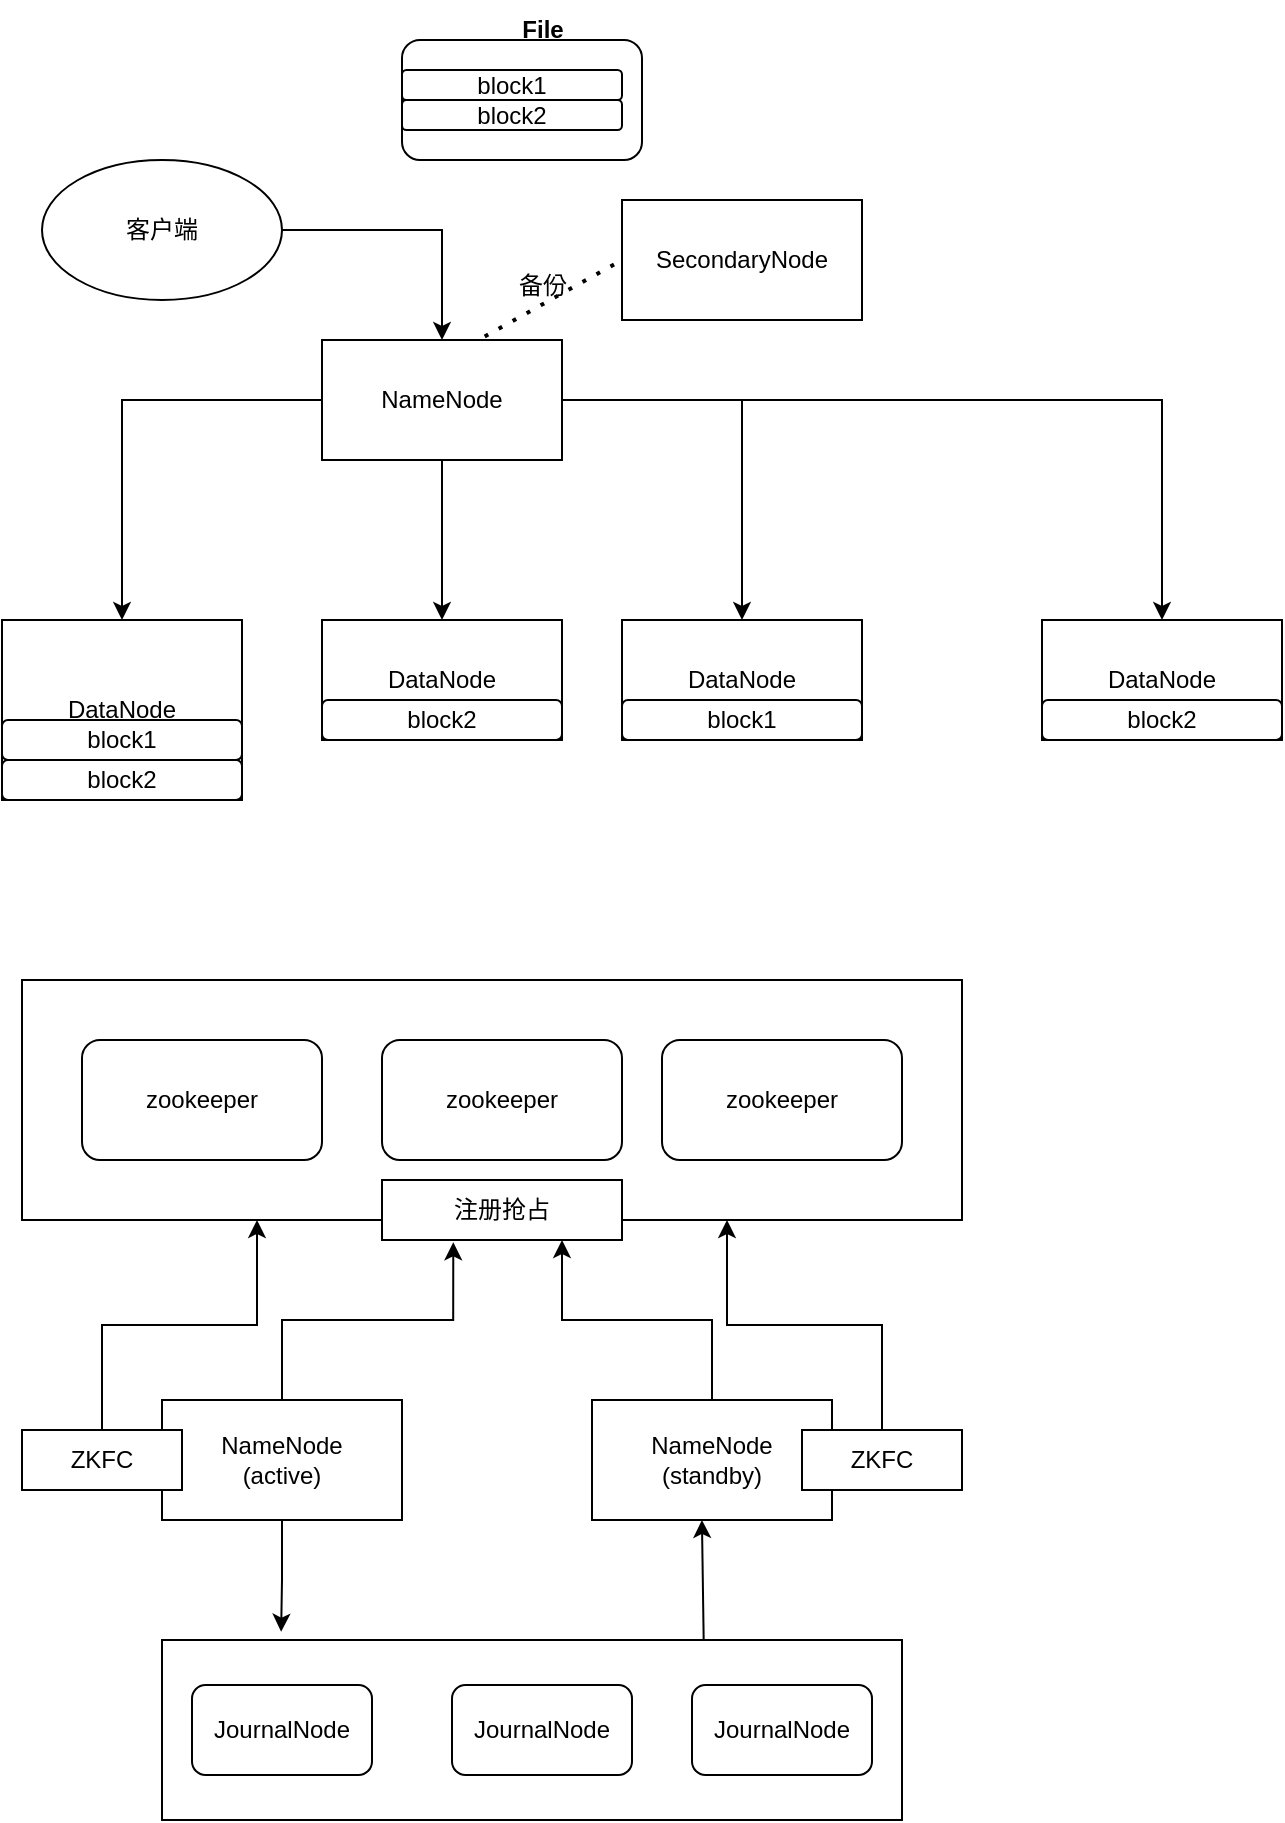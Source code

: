 <mxfile version="22.0.2" type="device">
  <diagram name="第 1 页" id="PqD0M3ohBbKeeJ4poitm">
    <mxGraphModel dx="1062" dy="731" grid="1" gridSize="10" guides="1" tooltips="1" connect="1" arrows="1" fold="1" page="1" pageScale="1" pageWidth="827" pageHeight="1169" math="0" shadow="0">
      <root>
        <mxCell id="0" />
        <mxCell id="1" parent="0" />
        <mxCell id="SmdbiA2ZQD-lJvDNntG4-9" style="edgeStyle=orthogonalEdgeStyle;rounded=0;orthogonalLoop=1;jettySize=auto;html=1;" edge="1" parent="1" source="SmdbiA2ZQD-lJvDNntG4-1" target="SmdbiA2ZQD-lJvDNntG4-2">
          <mxGeometry relative="1" as="geometry" />
        </mxCell>
        <mxCell id="SmdbiA2ZQD-lJvDNntG4-1" value="客户端" style="ellipse;whiteSpace=wrap;html=1;" vertex="1" parent="1">
          <mxGeometry x="70" y="210" width="120" height="70" as="geometry" />
        </mxCell>
        <mxCell id="SmdbiA2ZQD-lJvDNntG4-14" style="edgeStyle=orthogonalEdgeStyle;rounded=0;orthogonalLoop=1;jettySize=auto;html=1;entryX=0.5;entryY=0;entryDx=0;entryDy=0;" edge="1" parent="1" source="SmdbiA2ZQD-lJvDNntG4-2" target="SmdbiA2ZQD-lJvDNntG4-5">
          <mxGeometry relative="1" as="geometry" />
        </mxCell>
        <mxCell id="SmdbiA2ZQD-lJvDNntG4-15" style="edgeStyle=orthogonalEdgeStyle;rounded=0;orthogonalLoop=1;jettySize=auto;html=1;entryX=0.5;entryY=0;entryDx=0;entryDy=0;" edge="1" parent="1" source="SmdbiA2ZQD-lJvDNntG4-2" target="SmdbiA2ZQD-lJvDNntG4-6">
          <mxGeometry relative="1" as="geometry" />
        </mxCell>
        <mxCell id="SmdbiA2ZQD-lJvDNntG4-17" style="edgeStyle=orthogonalEdgeStyle;rounded=0;orthogonalLoop=1;jettySize=auto;html=1;entryX=0.5;entryY=0;entryDx=0;entryDy=0;" edge="1" parent="1" source="SmdbiA2ZQD-lJvDNntG4-2" target="SmdbiA2ZQD-lJvDNntG4-7">
          <mxGeometry relative="1" as="geometry">
            <mxPoint x="620" y="430" as="targetPoint" />
          </mxGeometry>
        </mxCell>
        <mxCell id="SmdbiA2ZQD-lJvDNntG4-18" style="edgeStyle=orthogonalEdgeStyle;rounded=0;orthogonalLoop=1;jettySize=auto;html=1;entryX=0.5;entryY=0;entryDx=0;entryDy=0;" edge="1" parent="1" source="SmdbiA2ZQD-lJvDNntG4-2" target="SmdbiA2ZQD-lJvDNntG4-8">
          <mxGeometry relative="1" as="geometry" />
        </mxCell>
        <mxCell id="SmdbiA2ZQD-lJvDNntG4-2" value="NameNode" style="rounded=0;whiteSpace=wrap;html=1;" vertex="1" parent="1">
          <mxGeometry x="210" y="300" width="120" height="60" as="geometry" />
        </mxCell>
        <mxCell id="SmdbiA2ZQD-lJvDNntG4-3" value="SecondaryNode" style="rounded=0;whiteSpace=wrap;html=1;" vertex="1" parent="1">
          <mxGeometry x="360" y="230" width="120" height="60" as="geometry" />
        </mxCell>
        <mxCell id="SmdbiA2ZQD-lJvDNntG4-5" value="DataNode" style="rounded=0;whiteSpace=wrap;html=1;" vertex="1" parent="1">
          <mxGeometry x="50" y="440" width="120" height="90" as="geometry" />
        </mxCell>
        <mxCell id="SmdbiA2ZQD-lJvDNntG4-6" value="DataNode" style="rounded=0;whiteSpace=wrap;html=1;" vertex="1" parent="1">
          <mxGeometry x="210" y="440" width="120" height="60" as="geometry" />
        </mxCell>
        <mxCell id="SmdbiA2ZQD-lJvDNntG4-7" value="DataNode" style="rounded=0;whiteSpace=wrap;html=1;" vertex="1" parent="1">
          <mxGeometry x="360" y="440" width="120" height="60" as="geometry" />
        </mxCell>
        <mxCell id="SmdbiA2ZQD-lJvDNntG4-8" value="DataNode" style="rounded=0;whiteSpace=wrap;html=1;" vertex="1" parent="1">
          <mxGeometry x="570" y="440" width="120" height="60" as="geometry" />
        </mxCell>
        <mxCell id="SmdbiA2ZQD-lJvDNntG4-19" value="" style="rounded=1;whiteSpace=wrap;html=1;" vertex="1" parent="1">
          <mxGeometry x="250" y="150" width="120" height="60" as="geometry" />
        </mxCell>
        <mxCell id="SmdbiA2ZQD-lJvDNntG4-20" value="block1" style="rounded=1;whiteSpace=wrap;html=1;" vertex="1" parent="1">
          <mxGeometry x="250" y="165" width="110" height="15" as="geometry" />
        </mxCell>
        <mxCell id="SmdbiA2ZQD-lJvDNntG4-21" value="block2" style="rounded=1;whiteSpace=wrap;html=1;" vertex="1" parent="1">
          <mxGeometry x="250" y="180" width="110" height="15" as="geometry" />
        </mxCell>
        <mxCell id="SmdbiA2ZQD-lJvDNntG4-22" value="&lt;b&gt;File&lt;/b&gt;" style="text;html=1;align=center;verticalAlign=middle;resizable=0;points=[];autosize=1;strokeColor=none;fillColor=none;" vertex="1" parent="1">
          <mxGeometry x="300" y="130" width="40" height="30" as="geometry" />
        </mxCell>
        <mxCell id="SmdbiA2ZQD-lJvDNntG4-23" value="block1" style="rounded=1;whiteSpace=wrap;html=1;" vertex="1" parent="1">
          <mxGeometry x="50" y="490" width="120" height="20" as="geometry" />
        </mxCell>
        <mxCell id="SmdbiA2ZQD-lJvDNntG4-24" value="block2" style="rounded=1;whiteSpace=wrap;html=1;" vertex="1" parent="1">
          <mxGeometry x="210" y="480" width="120" height="20" as="geometry" />
        </mxCell>
        <mxCell id="SmdbiA2ZQD-lJvDNntG4-25" value="block1" style="rounded=1;whiteSpace=wrap;html=1;" vertex="1" parent="1">
          <mxGeometry x="360" y="480" width="120" height="20" as="geometry" />
        </mxCell>
        <mxCell id="SmdbiA2ZQD-lJvDNntG4-26" value="block2" style="rounded=1;whiteSpace=wrap;html=1;" vertex="1" parent="1">
          <mxGeometry x="570" y="480" width="120" height="20" as="geometry" />
        </mxCell>
        <mxCell id="SmdbiA2ZQD-lJvDNntG4-28" value="block2" style="rounded=1;whiteSpace=wrap;html=1;" vertex="1" parent="1">
          <mxGeometry x="50" y="510" width="120" height="20" as="geometry" />
        </mxCell>
        <mxCell id="SmdbiA2ZQD-lJvDNntG4-29" value="" style="endArrow=none;dashed=1;html=1;dashPattern=1 3;strokeWidth=2;rounded=0;exitX=0.678;exitY=-0.029;exitDx=0;exitDy=0;exitPerimeter=0;entryX=0;entryY=0.5;entryDx=0;entryDy=0;" edge="1" parent="1" source="SmdbiA2ZQD-lJvDNntG4-2" target="SmdbiA2ZQD-lJvDNntG4-3">
          <mxGeometry width="50" height="50" relative="1" as="geometry">
            <mxPoint x="300" y="300" as="sourcePoint" />
            <mxPoint x="350" y="250" as="targetPoint" />
          </mxGeometry>
        </mxCell>
        <mxCell id="SmdbiA2ZQD-lJvDNntG4-30" value="备份" style="text;html=1;align=center;verticalAlign=middle;resizable=0;points=[];autosize=1;strokeColor=none;fillColor=none;" vertex="1" parent="1">
          <mxGeometry x="295" y="258" width="50" height="30" as="geometry" />
        </mxCell>
        <mxCell id="SmdbiA2ZQD-lJvDNntG4-31" value="" style="rounded=0;whiteSpace=wrap;html=1;" vertex="1" parent="1">
          <mxGeometry x="60" y="620" width="470" height="120" as="geometry" />
        </mxCell>
        <mxCell id="SmdbiA2ZQD-lJvDNntG4-32" value="zookeeper" style="rounded=1;whiteSpace=wrap;html=1;" vertex="1" parent="1">
          <mxGeometry x="90" y="650" width="120" height="60" as="geometry" />
        </mxCell>
        <mxCell id="SmdbiA2ZQD-lJvDNntG4-33" value="zookeeper" style="rounded=1;whiteSpace=wrap;html=1;" vertex="1" parent="1">
          <mxGeometry x="240" y="650" width="120" height="60" as="geometry" />
        </mxCell>
        <mxCell id="SmdbiA2ZQD-lJvDNntG4-34" value="zookeeper" style="rounded=1;whiteSpace=wrap;html=1;" vertex="1" parent="1">
          <mxGeometry x="380" y="650" width="120" height="60" as="geometry" />
        </mxCell>
        <mxCell id="SmdbiA2ZQD-lJvDNntG4-35" value="注册抢占" style="rounded=0;whiteSpace=wrap;html=1;" vertex="1" parent="1">
          <mxGeometry x="240" y="720" width="120" height="30" as="geometry" />
        </mxCell>
        <mxCell id="SmdbiA2ZQD-lJvDNntG4-36" value="NameNode&lt;br&gt;(active)" style="rounded=0;whiteSpace=wrap;html=1;" vertex="1" parent="1">
          <mxGeometry x="130" y="830" width="120" height="60" as="geometry" />
        </mxCell>
        <mxCell id="SmdbiA2ZQD-lJvDNntG4-39" style="edgeStyle=orthogonalEdgeStyle;rounded=0;orthogonalLoop=1;jettySize=auto;html=1;entryX=0.75;entryY=1;entryDx=0;entryDy=0;" edge="1" parent="1" source="SmdbiA2ZQD-lJvDNntG4-37" target="SmdbiA2ZQD-lJvDNntG4-35">
          <mxGeometry relative="1" as="geometry" />
        </mxCell>
        <mxCell id="SmdbiA2ZQD-lJvDNntG4-37" value="NameNode&lt;br&gt;(standby)" style="rounded=0;whiteSpace=wrap;html=1;" vertex="1" parent="1">
          <mxGeometry x="345" y="830" width="120" height="60" as="geometry" />
        </mxCell>
        <mxCell id="SmdbiA2ZQD-lJvDNntG4-38" style="edgeStyle=orthogonalEdgeStyle;rounded=0;orthogonalLoop=1;jettySize=auto;html=1;entryX=0.297;entryY=1.038;entryDx=0;entryDy=0;entryPerimeter=0;" edge="1" parent="1" source="SmdbiA2ZQD-lJvDNntG4-36" target="SmdbiA2ZQD-lJvDNntG4-35">
          <mxGeometry relative="1" as="geometry" />
        </mxCell>
        <mxCell id="SmdbiA2ZQD-lJvDNntG4-42" style="edgeStyle=orthogonalEdgeStyle;rounded=0;orthogonalLoop=1;jettySize=auto;html=1;entryX=0.25;entryY=1;entryDx=0;entryDy=0;" edge="1" parent="1" source="SmdbiA2ZQD-lJvDNntG4-40" target="SmdbiA2ZQD-lJvDNntG4-31">
          <mxGeometry relative="1" as="geometry" />
        </mxCell>
        <mxCell id="SmdbiA2ZQD-lJvDNntG4-40" value="ZKFC" style="rounded=0;whiteSpace=wrap;html=1;" vertex="1" parent="1">
          <mxGeometry x="60" y="845" width="80" height="30" as="geometry" />
        </mxCell>
        <mxCell id="SmdbiA2ZQD-lJvDNntG4-44" value="ZKFC" style="rounded=0;whiteSpace=wrap;html=1;" vertex="1" parent="1">
          <mxGeometry x="450" y="845" width="80" height="30" as="geometry" />
        </mxCell>
        <mxCell id="SmdbiA2ZQD-lJvDNntG4-45" style="edgeStyle=orthogonalEdgeStyle;rounded=0;orthogonalLoop=1;jettySize=auto;html=1;entryX=0.75;entryY=1;entryDx=0;entryDy=0;" edge="1" parent="1" source="SmdbiA2ZQD-lJvDNntG4-44" target="SmdbiA2ZQD-lJvDNntG4-31">
          <mxGeometry relative="1" as="geometry" />
        </mxCell>
        <mxCell id="SmdbiA2ZQD-lJvDNntG4-46" value="" style="rounded=0;whiteSpace=wrap;html=1;" vertex="1" parent="1">
          <mxGeometry x="130" y="950" width="370" height="90" as="geometry" />
        </mxCell>
        <mxCell id="SmdbiA2ZQD-lJvDNntG4-47" value="JournalNode" style="rounded=1;whiteSpace=wrap;html=1;" vertex="1" parent="1">
          <mxGeometry x="145" y="972.5" width="90" height="45" as="geometry" />
        </mxCell>
        <mxCell id="SmdbiA2ZQD-lJvDNntG4-48" value="JournalNode" style="rounded=1;whiteSpace=wrap;html=1;" vertex="1" parent="1">
          <mxGeometry x="275" y="972.5" width="90" height="45" as="geometry" />
        </mxCell>
        <mxCell id="SmdbiA2ZQD-lJvDNntG4-49" value="JournalNode" style="rounded=1;whiteSpace=wrap;html=1;" vertex="1" parent="1">
          <mxGeometry x="395" y="972.5" width="90" height="45" as="geometry" />
        </mxCell>
        <mxCell id="SmdbiA2ZQD-lJvDNntG4-50" style="edgeStyle=orthogonalEdgeStyle;rounded=0;orthogonalLoop=1;jettySize=auto;html=1;entryX=0.161;entryY=-0.046;entryDx=0;entryDy=0;entryPerimeter=0;" edge="1" parent="1" source="SmdbiA2ZQD-lJvDNntG4-36" target="SmdbiA2ZQD-lJvDNntG4-46">
          <mxGeometry relative="1" as="geometry" />
        </mxCell>
        <mxCell id="SmdbiA2ZQD-lJvDNntG4-51" value="" style="endArrow=classic;html=1;rounded=0;entryX=0.458;entryY=1;entryDx=0;entryDy=0;exitX=0.732;exitY=-0.003;exitDx=0;exitDy=0;exitPerimeter=0;entryPerimeter=0;" edge="1" parent="1" source="SmdbiA2ZQD-lJvDNntG4-46" target="SmdbiA2ZQD-lJvDNntG4-37">
          <mxGeometry width="50" height="50" relative="1" as="geometry">
            <mxPoint x="408" y="950" as="sourcePoint" />
            <mxPoint x="450" y="900" as="targetPoint" />
          </mxGeometry>
        </mxCell>
      </root>
    </mxGraphModel>
  </diagram>
</mxfile>
